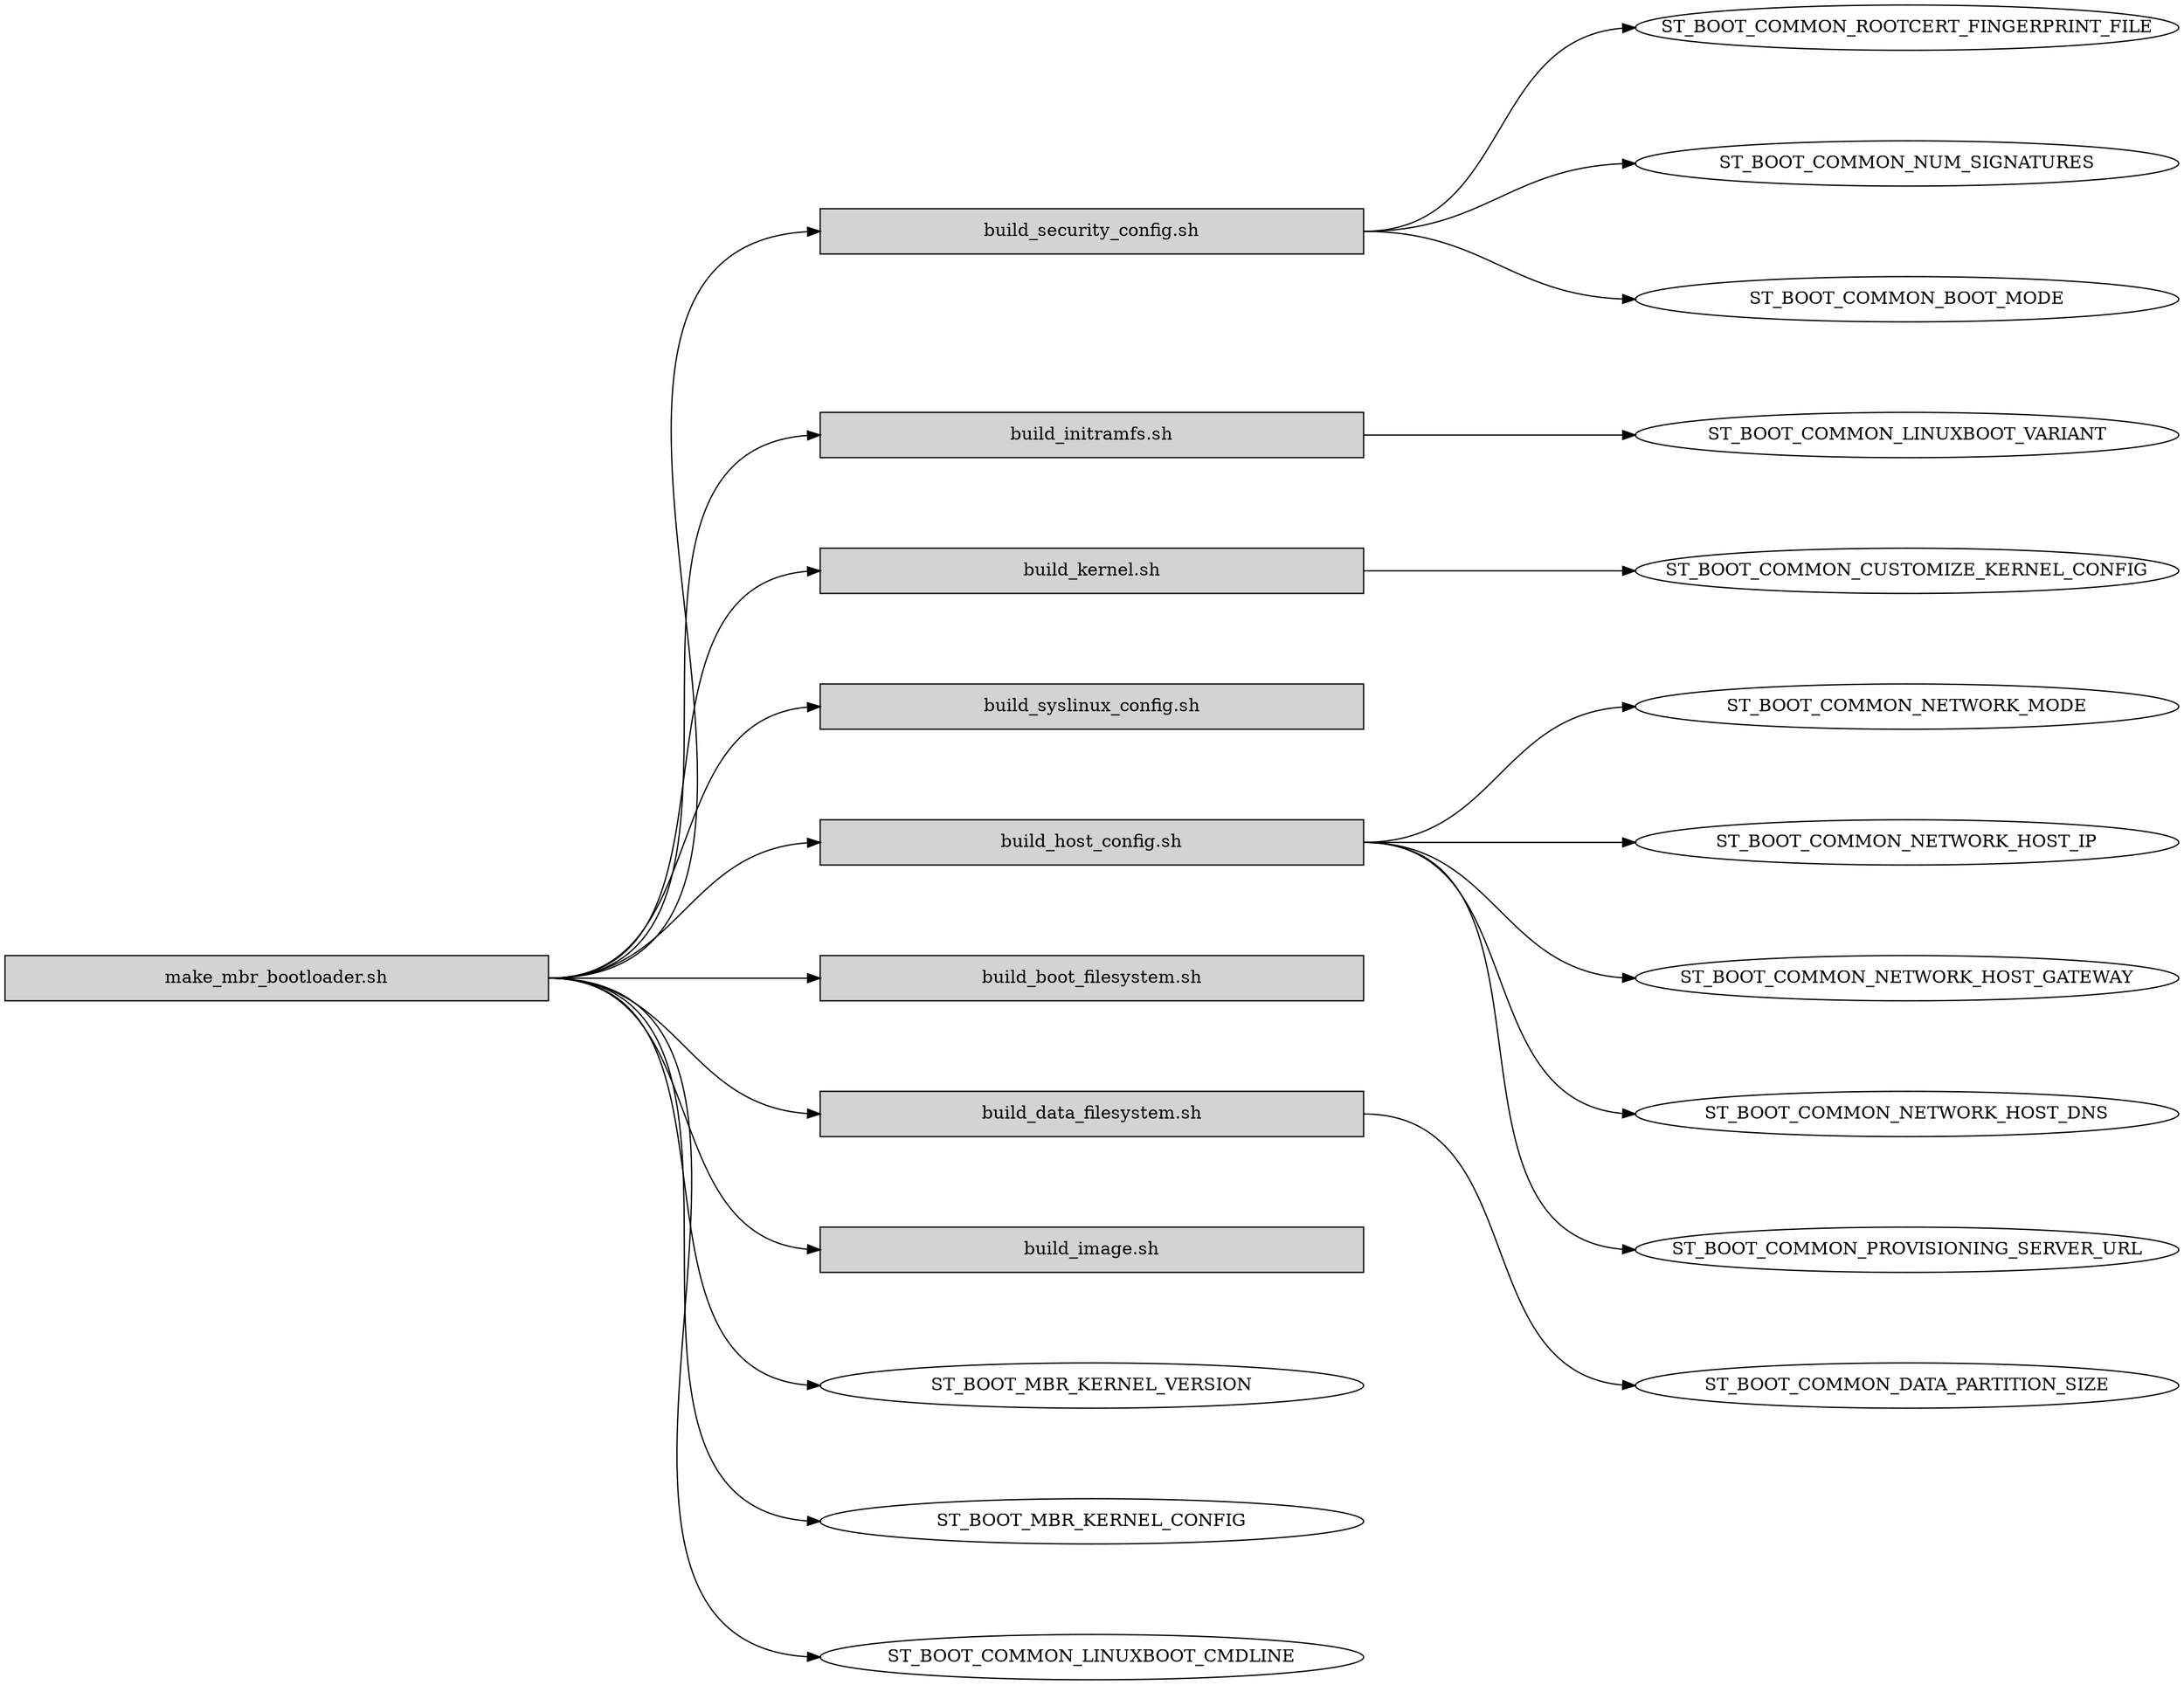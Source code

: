 digraph make_mbr_bootloader {	
	rankdir=LR
	node [shape=box style=filled fixedsize=true width=6]
	ranksep=3
	nodesep="1"
	constraint=false
	edge [headport="w" tailport="e"]
	
	
	
	"make_mbr_bootloader.sh"
	"make_mbr_bootloader.sh" -> "build_security_config.sh"
	"build_security_config.sh"  -> {
		node[style=solid shape=ellipse]
		"ST_BOOT_COMMON_ROOTCERT_FINGERPRINT_FILE"
		"ST_BOOT_COMMON_NUM_SIGNATURES"
		"ST_BOOT_COMMON_BOOT_MODE"
	}

	"make_mbr_bootloader.sh" -> "build_initramfs.sh"
	"build_initramfs.sh" -> {
		node[style=solid shape=ellipse constraint=false]
		"ST_BOOT_COMMON_LINUXBOOT_VARIANT"
	}

	"make_mbr_bootloader.sh" -> "build_kernel.sh"
	"build_kernel.sh" -> {
		node[style=solid shape=ellipse constraint=false]
		"ST_BOOT_COMMON_CUSTOMIZE_KERNEL_CONFIG"
	}

	"make_mbr_bootloader.sh" -> "build_syslinux_config.sh"
	"build_syslinux_config.sh"

	"make_mbr_bootloader.sh" -> "build_host_config.sh"
	"build_host_config.sh" -> {
		node[style=solid shape=ellipse]
		"ST_BOOT_COMMON_NETWORK_MODE"
		"ST_BOOT_COMMON_NETWORK_HOST_IP"
		"ST_BOOT_COMMON_NETWORK_HOST_GATEWAY"
		"ST_BOOT_COMMON_NETWORK_HOST_DNS"
		"ST_BOOT_COMMON_PROVISIONING_SERVER_URL"
	}

	"make_mbr_bootloader.sh" -> "build_boot_filesystem.sh"
	"build_boot_filesystem.sh"

	"make_mbr_bootloader.sh" -> "build_data_filesystem.sh"
	"build_data_filesystem.sh" -> {
		node[style=solid shape=ellipse]
		"ST_BOOT_COMMON_DATA_PARTITION_SIZE"
	}

	"make_mbr_bootloader.sh" -> "build_image.sh"
	"build_image.sh"

	"make_mbr_bootloader.sh" -> {
		node[style=solid shape=ellipse]
		"ST_BOOT_MBR_KERNEL_VERSION"
		"ST_BOOT_MBR_KERNEL_CONFIG"
		"ST_BOOT_COMMON_LINUXBOOT_CMDLINE"
	}

}
